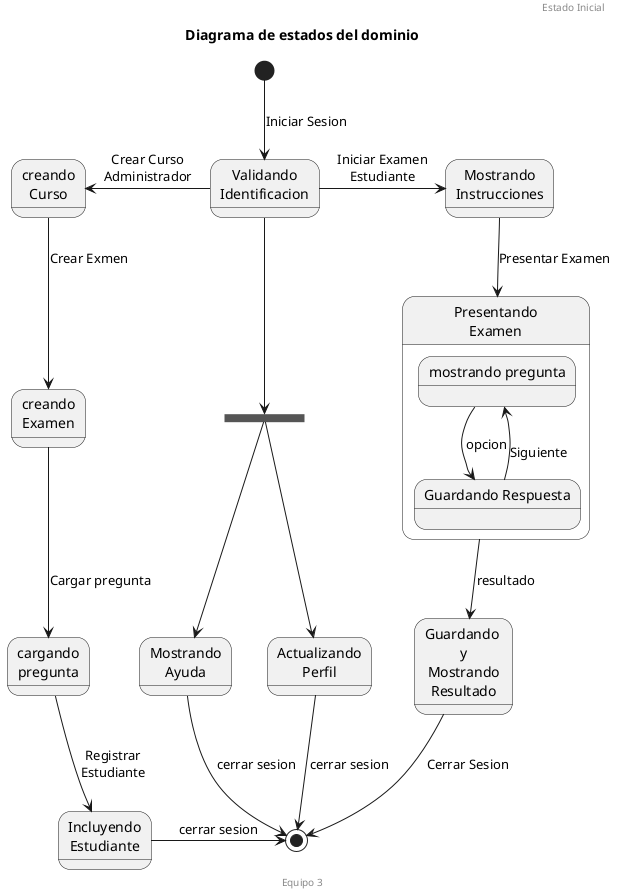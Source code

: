 @startuml Diagrama de Estado


header Estado Inicial
footer Equipo 3
title "Diagrama de estados del dominio"




state "Validando\nIdentificacion" as vi
state  "creando\nCurso" as gc
state  "creando\nExamen" as ge
state  "cargando\npregunta" as cp

state "Mostrando\nInstrucciones" as mi
state "Presentando\nExamen" as ee{
    state "mostrando pregunta" as mp
    state "Guardando Respuesta" as gp
    mp --> gp: opcion
    gp --> mp: \nSiguiente
}
state "Guardando \ny\nMostrando\nResultado" as gr
state "Actualizando\nPerfil" as ap
state "Mostrando\nAyuda" as ma
state "Incluyendo\nEstudiante" as ie
state finAd <<join>>

[*] --> vi: Iniciar Sesion
vi -left-> gc: Crear Curso\nAdministrador
gc --> ge: Crear Exmen
ge --> cp: Cargar pregunta
cp --> ie: Registrar\nEstudiante
vi --> finAd
finAd --> ma
finAd --> ap

ma --> [*]: cerrar sesion
ap --> [*]: cerrar sesion
ie -right-> [*] : cerrar sesion

 

vi -right-> mi: Iniciar Examen\nEstudiante
mi --> ee: Presentar Examen
ee --> gr: resultado
gr --> [*]:  Cerrar Sesion

@enduml